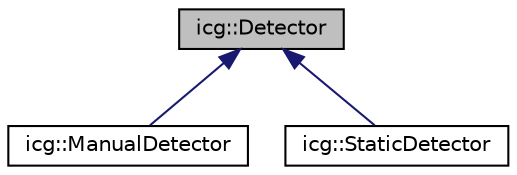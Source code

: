 digraph "icg::Detector"
{
 // LATEX_PDF_SIZE
  edge [fontname="Helvetica",fontsize="10",labelfontname="Helvetica",labelfontsize="10"];
  node [fontname="Helvetica",fontsize="10",shape=record];
  Node1 [label="icg::Detector",height=0.2,width=0.4,color="black", fillcolor="grey75", style="filled", fontcolor="black",tooltip="Abstract class that is able to set the pose of a referenced Body object."];
  Node1 -> Node2 [dir="back",color="midnightblue",fontsize="10",style="solid",fontname="Helvetica"];
  Node2 [label="icg::ManualDetector",height=0.2,width=0.4,color="black", fillcolor="white", style="filled",URL="$classicg_1_1ManualDetector.html",tooltip="Detector that allows a user to select 4 points in the image and that, based on those points,..."];
  Node1 -> Node3 [dir="back",color="midnightblue",fontsize="10",style="solid",fontname="Helvetica"];
  Node3 [label="icg::StaticDetector",height=0.2,width=0.4,color="black", fillcolor="white", style="filled",URL="$classicg_1_1StaticDetector.html",tooltip="Detector that assigns a defined pose to a referenced Body object."];
}

